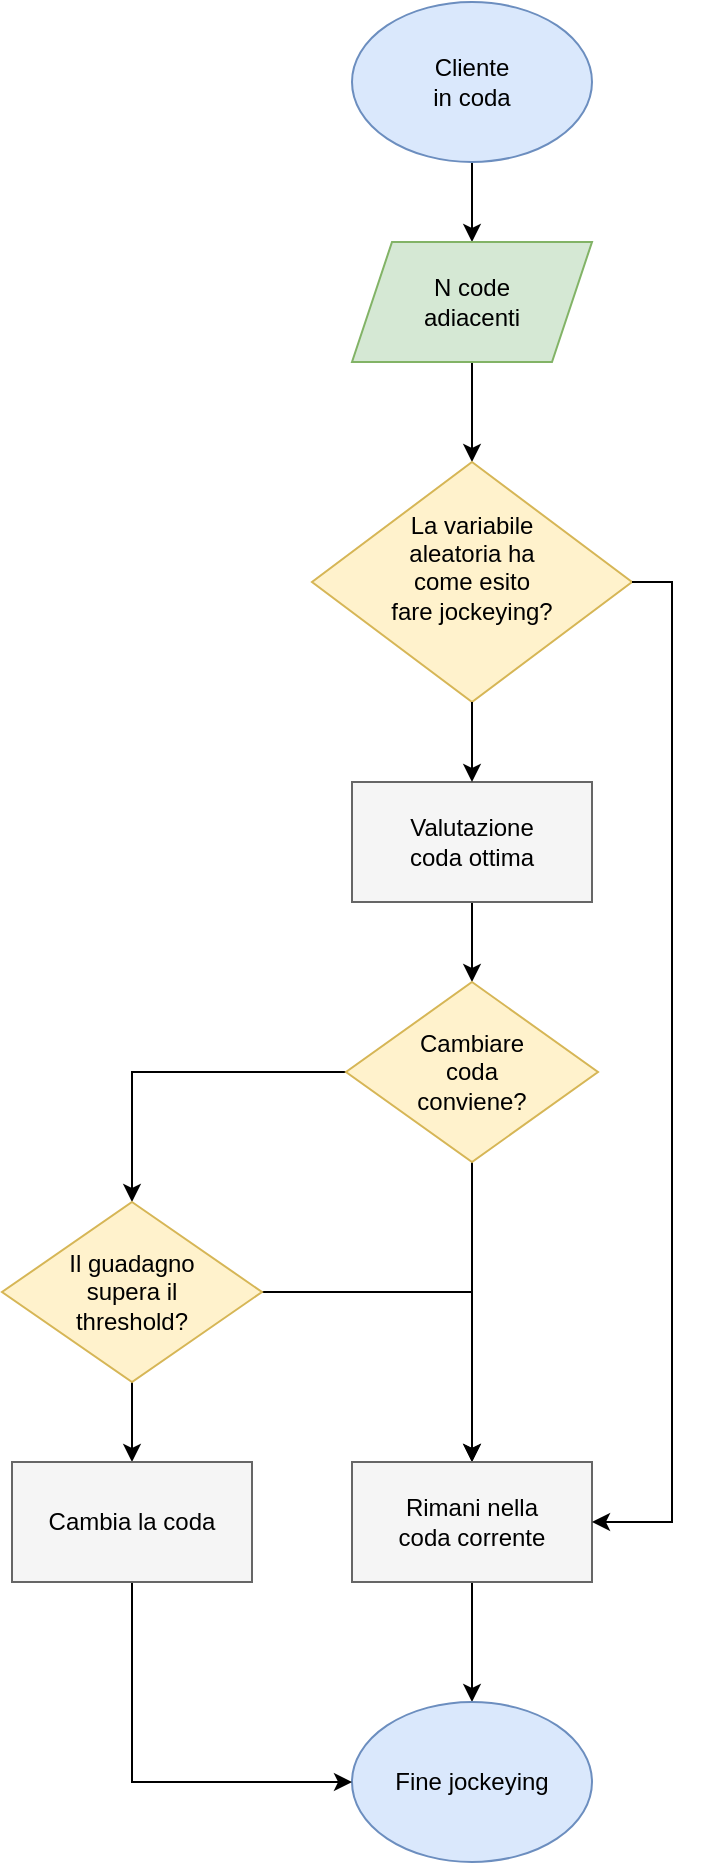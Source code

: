 <mxfile version="14.9.3" type="device"><diagram id="NS3CU-F8-X4yPr3wV_mp" name="Page-1"><mxGraphModel dx="1298" dy="809" grid="1" gridSize="10" guides="1" tooltips="1" connect="1" arrows="1" fold="1" page="1" pageScale="1" pageWidth="827" pageHeight="1169" math="0" shadow="0"><root><mxCell id="0"/><mxCell id="1" parent="0"/><mxCell id="wH-x_Tq1mVX27meLTxCh-3" style="edgeStyle=orthogonalEdgeStyle;rounded=0;orthogonalLoop=1;jettySize=auto;html=1;exitX=0.5;exitY=1;exitDx=0;exitDy=0;entryX=0.5;entryY=0;entryDx=0;entryDy=0;fontColor=#000000;" parent="1" source="wH-x_Tq1mVX27meLTxCh-1" target="wH-x_Tq1mVX27meLTxCh-2" edge="1"><mxGeometry relative="1" as="geometry"/></mxCell><mxCell id="wH-x_Tq1mVX27meLTxCh-1" value="Cliente&lt;br&gt;in coda" style="ellipse;whiteSpace=wrap;html=1;fillColor=#dae8fc;strokeColor=#6c8ebf;" parent="1" vertex="1"><mxGeometry x="190" width="120" height="80" as="geometry"/></mxCell><mxCell id="wH-x_Tq1mVX27meLTxCh-7" style="edgeStyle=orthogonalEdgeStyle;rounded=0;orthogonalLoop=1;jettySize=auto;html=1;exitX=0.5;exitY=1;exitDx=0;exitDy=0;fontColor=#000000;entryX=0.5;entryY=0;entryDx=0;entryDy=0;" parent="1" source="wH-x_Tq1mVX27meLTxCh-2" target="3" edge="1"><mxGeometry relative="1" as="geometry"><mxPoint x="250" y="320" as="targetPoint"/></mxGeometry></mxCell><mxCell id="wH-x_Tq1mVX27meLTxCh-2" value="N code&lt;br&gt;adiacenti" style="shape=parallelogram;perimeter=parallelogramPerimeter;whiteSpace=wrap;html=1;fixedSize=1;fillColor=#d5e8d4;strokeColor=#82b366;fontColor=#000000;" parent="1" vertex="1"><mxGeometry x="190" y="120" width="120" height="60" as="geometry"/></mxCell><mxCell id="wH-x_Tq1mVX27meLTxCh-9" style="edgeStyle=orthogonalEdgeStyle;rounded=0;orthogonalLoop=1;jettySize=auto;html=1;exitX=0.5;exitY=1;exitDx=0;exitDy=0;fontColor=#000000;entryX=0.5;entryY=0;entryDx=0;entryDy=0;" parent="1" source="wH-x_Tq1mVX27meLTxCh-6" target="wH-x_Tq1mVX27meLTxCh-8" edge="1"><mxGeometry relative="1" as="geometry"><mxPoint x="530" y="520" as="targetPoint"/></mxGeometry></mxCell><mxCell id="wH-x_Tq1mVX27meLTxCh-6" value="Valutazione&lt;br&gt;coda ottima" style="rounded=0;whiteSpace=wrap;html=1;fillColor=#f5f5f5;strokeColor=#666666;fontColor=#000000;" parent="1" vertex="1"><mxGeometry x="190" y="390" width="120" height="60" as="geometry"/></mxCell><mxCell id="wH-x_Tq1mVX27meLTxCh-12" value="Si" style="edgeStyle=orthogonalEdgeStyle;rounded=0;orthogonalLoop=1;jettySize=auto;html=1;exitX=0;exitY=0.5;exitDx=0;exitDy=0;entryX=0.5;entryY=0;entryDx=0;entryDy=0;fontColor=#FFFFFF;" parent="1" source="wH-x_Tq1mVX27meLTxCh-8" target="wH-x_Tq1mVX27meLTxCh-11" edge="1"><mxGeometry x="-0.769" y="-15" relative="1" as="geometry"><mxPoint as="offset"/></mxGeometry></mxCell><mxCell id="wH-x_Tq1mVX27meLTxCh-14" value="No" style="edgeStyle=orthogonalEdgeStyle;rounded=0;orthogonalLoop=1;jettySize=auto;html=1;exitX=0.5;exitY=1;exitDx=0;exitDy=0;entryX=0.5;entryY=0;entryDx=0;entryDy=0;fontColor=#FFFFFF;" parent="1" source="wH-x_Tq1mVX27meLTxCh-8" target="wH-x_Tq1mVX27meLTxCh-13" edge="1"><mxGeometry x="-0.059" y="20" relative="1" as="geometry"><mxPoint as="offset"/></mxGeometry></mxCell><mxCell id="wH-x_Tq1mVX27meLTxCh-8" value="Cambiare&lt;br&gt;coda&lt;br&gt;conviene?" style="rhombus;whiteSpace=wrap;html=1;fillColor=#fff2cc;strokeColor=#d6b656;fontColor=#000000;" parent="1" vertex="1"><mxGeometry x="187" y="490" width="126" height="90" as="geometry"/></mxCell><mxCell id="wH-x_Tq1mVX27meLTxCh-15" value="No" style="edgeStyle=orthogonalEdgeStyle;rounded=0;orthogonalLoop=1;jettySize=auto;html=1;exitX=1;exitY=0.5;exitDx=0;exitDy=0;entryX=0.5;entryY=0;entryDx=0;entryDy=0;fontColor=#FFFFFF;" parent="1" source="wH-x_Tq1mVX27meLTxCh-11" target="wH-x_Tq1mVX27meLTxCh-13" edge="1"><mxGeometry x="-0.864" y="15" relative="1" as="geometry"><mxPoint as="offset"/></mxGeometry></mxCell><mxCell id="wH-x_Tq1mVX27meLTxCh-17" value="Si&lt;br&gt;" style="edgeStyle=orthogonalEdgeStyle;rounded=0;orthogonalLoop=1;jettySize=auto;html=1;exitX=0.5;exitY=1;exitDx=0;exitDy=0;entryX=0.5;entryY=0;entryDx=0;entryDy=0;fontColor=#FFFFFF;" parent="1" source="wH-x_Tq1mVX27meLTxCh-11" target="wH-x_Tq1mVX27meLTxCh-20" edge="1"><mxGeometry x="-0.2" y="15" relative="1" as="geometry"><mxPoint as="offset"/><mxPoint x="80" y="740" as="targetPoint"/></mxGeometry></mxCell><mxCell id="wH-x_Tq1mVX27meLTxCh-11" value="Il guadagno&lt;br&gt;supera il&lt;br&gt;threshold?" style="rhombus;whiteSpace=wrap;html=1;fillColor=#fff2cc;strokeColor=#d6b656;fontColor=#000000;" parent="1" vertex="1"><mxGeometry x="15" y="600" width="130" height="90" as="geometry"/></mxCell><mxCell id="wH-x_Tq1mVX27meLTxCh-23" style="edgeStyle=orthogonalEdgeStyle;rounded=0;orthogonalLoop=1;jettySize=auto;html=1;exitX=0.5;exitY=1;exitDx=0;exitDy=0;entryX=0.5;entryY=0;entryDx=0;entryDy=0;fontColor=#FFFFFF;" parent="1" source="wH-x_Tq1mVX27meLTxCh-13" target="wH-x_Tq1mVX27meLTxCh-19" edge="1"><mxGeometry relative="1" as="geometry"/></mxCell><mxCell id="wH-x_Tq1mVX27meLTxCh-13" value="Rimani nella&lt;br&gt;coda corrente" style="rounded=0;whiteSpace=wrap;html=1;fillColor=#f5f5f5;strokeColor=#666666;fontColor=#000000;" parent="1" vertex="1"><mxGeometry x="190" y="730" width="120" height="60" as="geometry"/></mxCell><mxCell id="wH-x_Tq1mVX27meLTxCh-19" value="Fine jockeying" style="ellipse;whiteSpace=wrap;html=1;fillColor=#dae8fc;strokeColor=#6c8ebf;fontColor=#000000;" parent="1" vertex="1"><mxGeometry x="190" y="850" width="120" height="80" as="geometry"/></mxCell><mxCell id="wH-x_Tq1mVX27meLTxCh-22" style="edgeStyle=orthogonalEdgeStyle;rounded=0;orthogonalLoop=1;jettySize=auto;html=1;exitX=0.5;exitY=1;exitDx=0;exitDy=0;entryX=0;entryY=0.5;entryDx=0;entryDy=0;fontColor=#FFFFFF;" parent="1" source="wH-x_Tq1mVX27meLTxCh-20" target="wH-x_Tq1mVX27meLTxCh-19" edge="1"><mxGeometry relative="1" as="geometry"/></mxCell><mxCell id="wH-x_Tq1mVX27meLTxCh-20" value="Cambia la coda" style="rounded=0;whiteSpace=wrap;html=1;fillColor=#f5f5f5;strokeColor=#666666;fontColor=#000000;" parent="1" vertex="1"><mxGeometry x="20" y="730" width="120" height="60" as="geometry"/></mxCell><mxCell id="3" value="La variabile&lt;br&gt;aleatoria ha&lt;br&gt;come esito&lt;br&gt;fare jockeying?&lt;br&gt;&lt;span style=&quot;font-family: monospace; font-size: 0px;&quot;&gt;%3CmxGraphModel%3E%3Croot%3E%3CmxCell%20id%3D%220%22%2F%3E%3CmxCell%20id%3D%221%22%20parent%3D%220%22%2F%3E%3CmxCell%20id%3D%222%22%20value%3D%22Il%20guadagno%26lt%3Bbr%26gt%3Bsupera%20il%26lt%3Bbr%26gt%3Bthreshold%22%20style%3D%22rhombus%3BwhiteSpace%3Dwrap%3Bhtml%3D1%3BfillColor%3D%23fff2cc%3BstrokeColor%3D%23d6b656%3B%22%20vertex%3D%221%22%20parent%3D%221%22%3E%3CmxGeometry%20x%3D%22190%22%20y%3D%22420%22%20width%3D%22130%22%20height%3D%2290%22%20as%3D%22geometry%22%2F%3E%3C%2FmxCell%3E%3C%2Froot%3E%3C%2FmxGraphModel%3E&lt;/span&gt;" style="rhombus;whiteSpace=wrap;html=1;fillColor=#fff2cc;strokeColor=#d6b656;fontColor=#000000;" parent="1" vertex="1"><mxGeometry x="170" y="230" width="160" height="120" as="geometry"/></mxCell><mxCell id="5" value="Si" style="edgeStyle=orthogonalEdgeStyle;rounded=0;orthogonalLoop=1;jettySize=auto;html=1;exitX=0.5;exitY=1;exitDx=0;exitDy=0;fontColor=#FFFFFF;entryX=0.5;entryY=0;entryDx=0;entryDy=0;" parent="1" source="3" target="wH-x_Tq1mVX27meLTxCh-6" edge="1"><mxGeometry x="-0.769" y="-15" relative="1" as="geometry"><mxPoint as="offset"/><mxPoint x="197" y="775" as="sourcePoint"/><mxPoint x="250" y="570" as="targetPoint"/></mxGeometry></mxCell><mxCell id="6" value="No" style="edgeStyle=orthogonalEdgeStyle;rounded=0;orthogonalLoop=1;jettySize=auto;html=1;fontColor=#FFFFFF;exitX=1;exitY=0.5;exitDx=0;exitDy=0;entryX=1;entryY=0.5;entryDx=0;entryDy=0;" parent="1" source="3" target="wH-x_Tq1mVX27meLTxCh-13" edge="1"><mxGeometry x="-0.864" y="15" relative="1" as="geometry"><mxPoint as="offset"/><mxPoint x="520" y="630" as="sourcePoint"/><mxPoint x="420" y="230" as="targetPoint"/></mxGeometry></mxCell></root></mxGraphModel></diagram></mxfile>